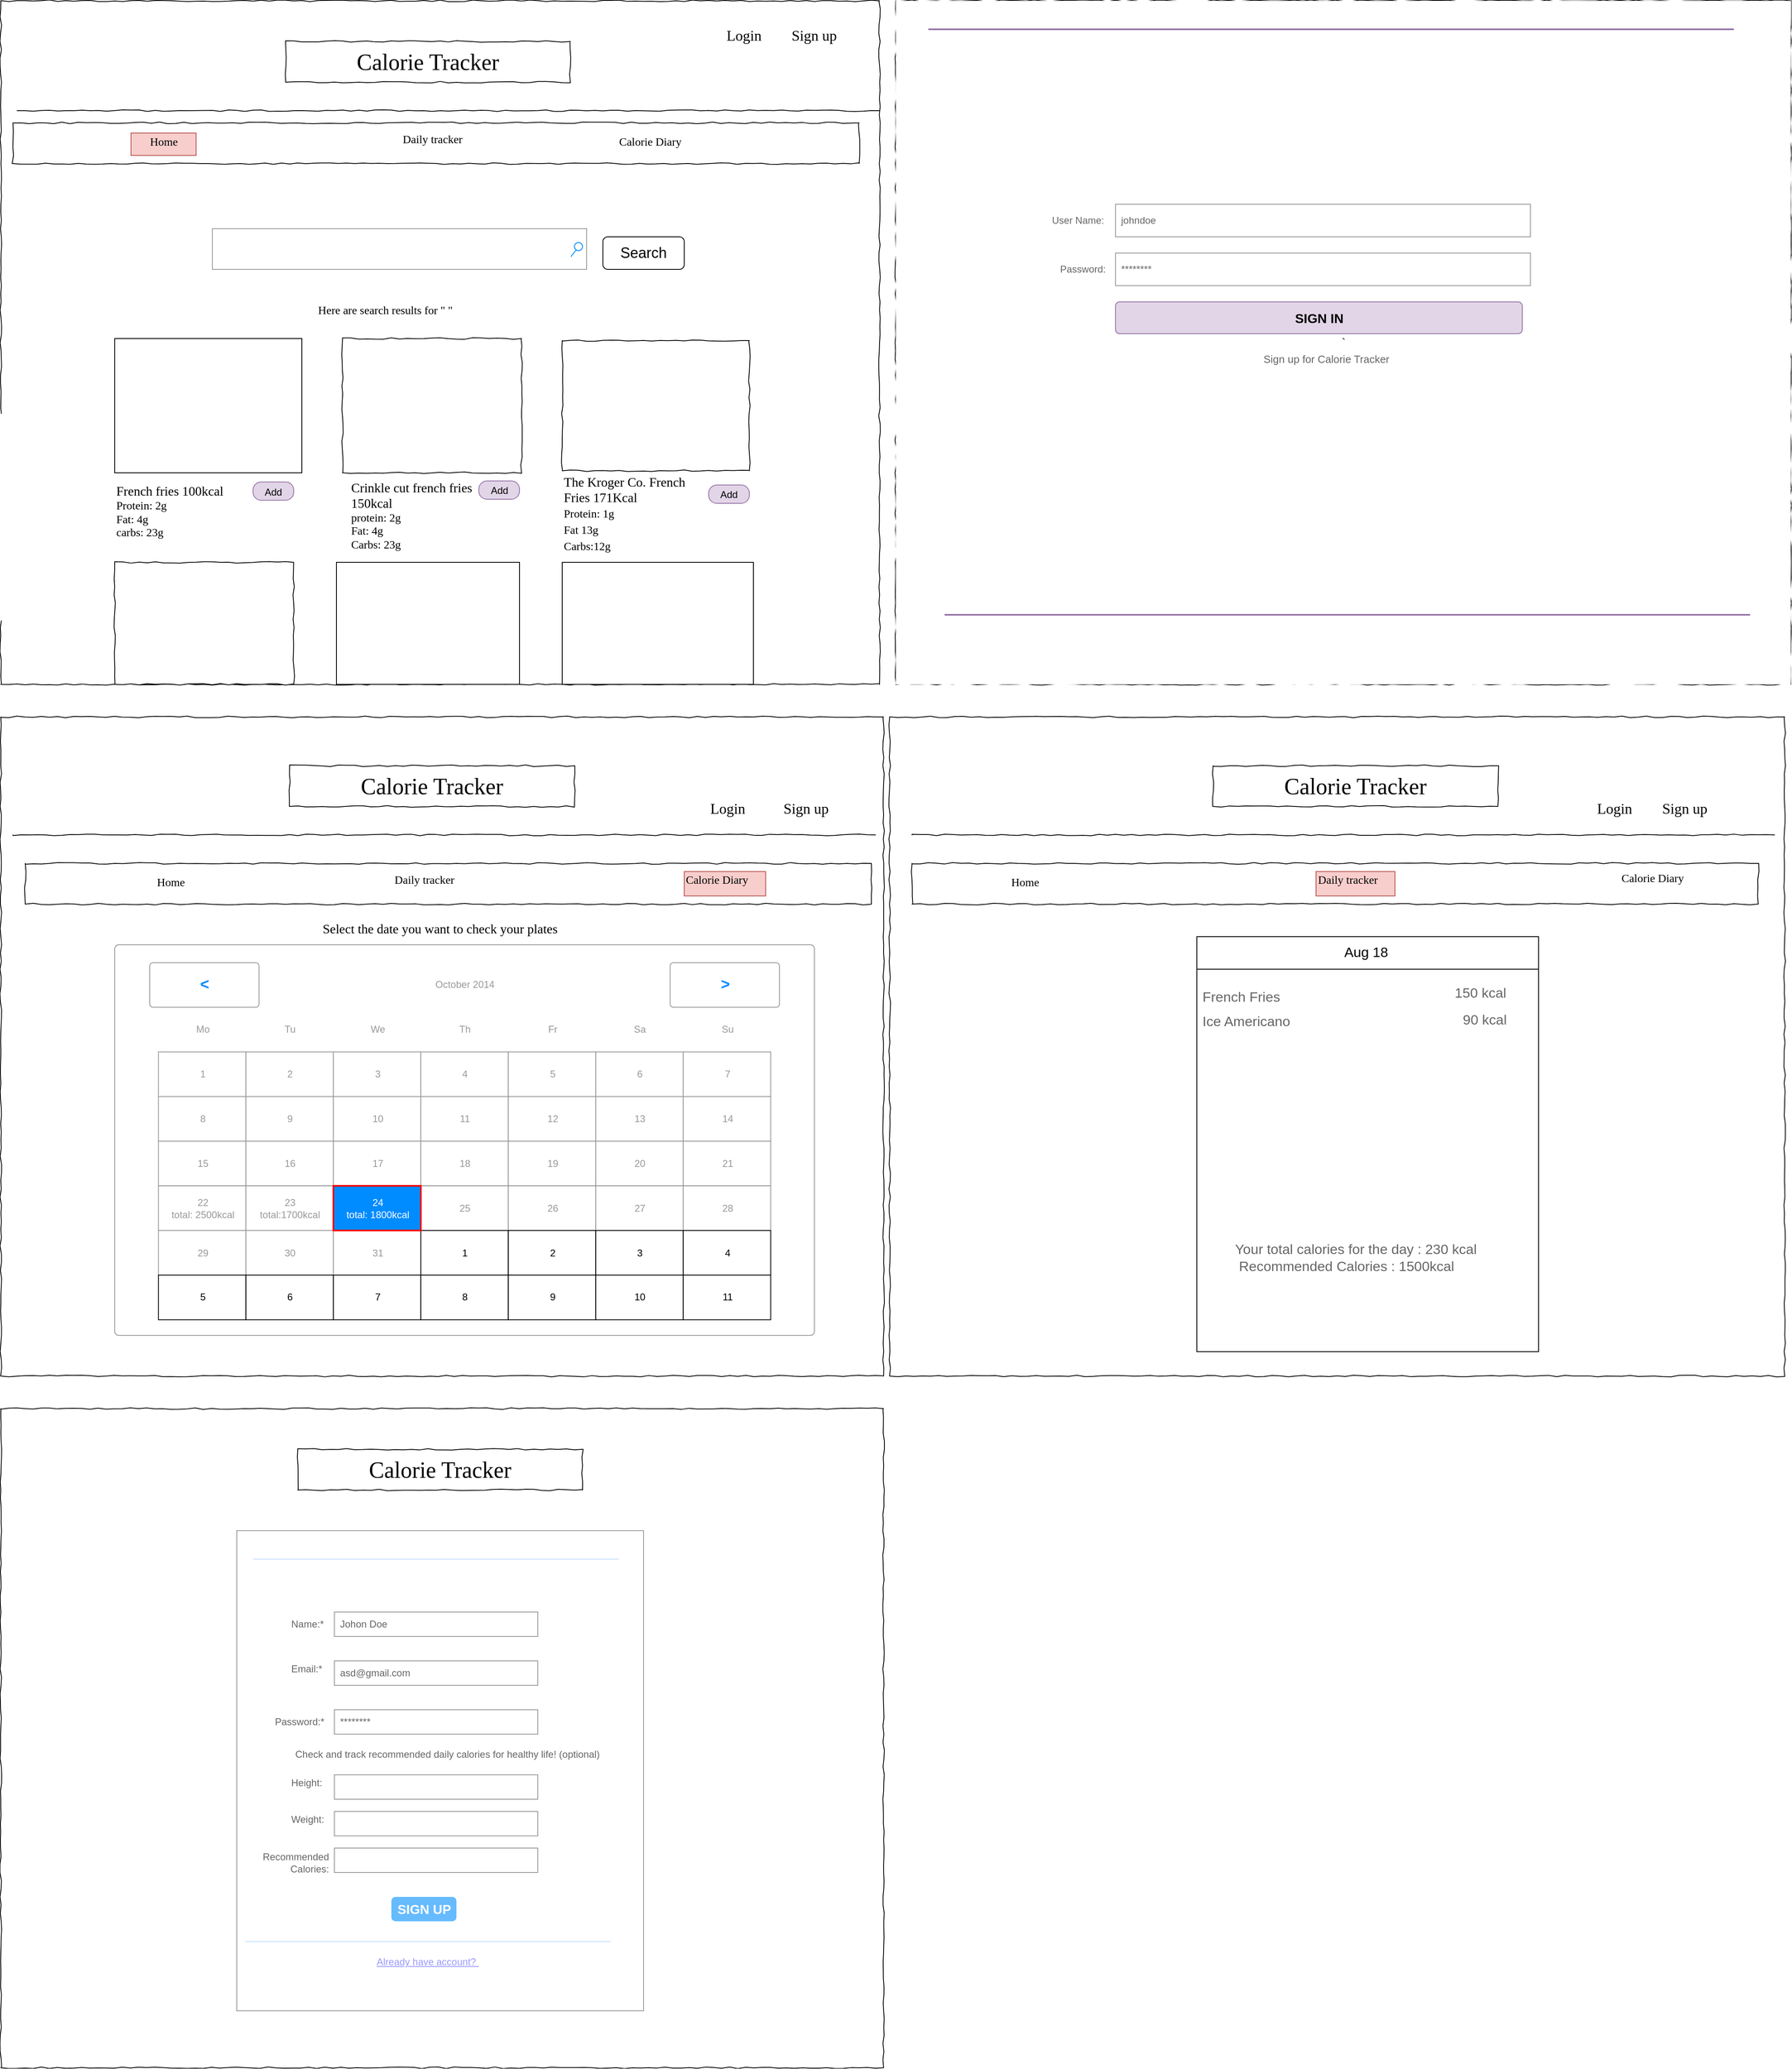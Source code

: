 <mxfile version="13.6.2" type="github">
  <diagram name="Page-1" id="03018318-947c-dd8e-b7a3-06fadd420f32">
    <mxGraphModel dx="1554" dy="849" grid="1" gridSize="10" guides="1" tooltips="1" connect="1" arrows="1" fold="1" page="1" pageScale="1" pageWidth="1100" pageHeight="850" background="#ffffff" math="0" shadow="0">
      <root>
        <mxCell id="0" />
        <mxCell id="1" parent="0" />
        <mxCell id="677b7b8949515195-1" value="" style="whiteSpace=wrap;html=1;rounded=0;shadow=0;labelBackgroundColor=none;strokeWidth=1;fontFamily=Verdana;fontSize=12;align=center;comic=1;" parent="1" vertex="1">
          <mxGeometry y="10" width="1080" height="840" as="geometry" />
        </mxCell>
        <mxCell id="677b7b8949515195-2" value="Calorie Tracker" style="whiteSpace=wrap;html=1;rounded=0;shadow=0;labelBackgroundColor=none;strokeWidth=1;fontFamily=Verdana;fontSize=28;align=center;comic=1;" parent="1" vertex="1">
          <mxGeometry x="350" y="60" width="350" height="50" as="geometry" />
        </mxCell>
        <mxCell id="677b7b8949515195-3" value="" style="strokeWidth=1;shadow=0;dashed=0;align=center;html=1;shape=mxgraph.mockup.forms.searchBox;strokeColor=#999999;mainText=;strokeColor2=#008cff;fontColor=#666666;fontSize=17;align=left;spacingLeft=3;rounded=0;labelBackgroundColor=none;comic=1;" parent="1" vertex="1">
          <mxGeometry x="260" y="290" width="460" height="50" as="geometry" />
        </mxCell>
        <mxCell id="677b7b8949515195-5" value="&lt;span style=&quot;font-size: 18px&quot;&gt;Login&lt;/span&gt;" style="text;html=1;points=[];align=left;verticalAlign=top;spacingTop=-4;fontSize=14;fontFamily=Verdana" parent="1" vertex="1">
          <mxGeometry x="890" y="40" width="90" height="30" as="geometry" />
        </mxCell>
        <mxCell id="677b7b8949515195-6" value="&lt;font style=&quot;font-size: 18px&quot;&gt;Sign up&lt;/font&gt;" style="text;html=1;points=[];align=left;verticalAlign=top;spacingTop=-4;fontSize=14;fontFamily=Verdana" parent="1" vertex="1">
          <mxGeometry x="970" y="40" width="70" height="40" as="geometry" />
        </mxCell>
        <mxCell id="677b7b8949515195-9" value="" style="line;strokeWidth=1;html=1;rounded=0;shadow=0;labelBackgroundColor=none;fillColor=none;fontFamily=Verdana;fontSize=14;fontColor=#000000;align=center;comic=1;" parent="1" vertex="1">
          <mxGeometry x="20" y="140" width="1060" height="10" as="geometry" />
        </mxCell>
        <mxCell id="677b7b8949515195-10" value="" style="whiteSpace=wrap;html=1;rounded=0;shadow=0;labelBackgroundColor=none;strokeWidth=1;fillColor=none;fontFamily=Verdana;fontSize=12;align=center;comic=1;" parent="1" vertex="1">
          <mxGeometry x="15" y="160" width="1040" height="50" as="geometry" />
        </mxCell>
        <mxCell id="677b7b8949515195-11" value="Calorie Diary" style="text;html=1;points=[];align=left;verticalAlign=top;spacingTop=-4;fontSize=14;fontFamily=Verdana" parent="1" vertex="1">
          <mxGeometry x="757.5" y="172.5" width="100" height="30" as="geometry" />
        </mxCell>
        <mxCell id="677b7b8949515195-13" value="Daily tracker&lt;br&gt;" style="text;html=1;points=[];align=left;verticalAlign=top;spacingTop=-4;fontSize=14;fontFamily=Verdana" parent="1" vertex="1">
          <mxGeometry x="491.5" y="170" width="97" height="25" as="geometry" />
        </mxCell>
        <mxCell id="677b7b8949515195-14" value="Home" style="text;html=1;points=[];align=center;verticalAlign=top;spacingTop=-4;fontSize=14;fontFamily=Verdana;fillColor=#f8cecc;strokeColor=#b85450;" parent="1" vertex="1">
          <mxGeometry x="160" y="172.5" width="80" height="27.5" as="geometry" />
        </mxCell>
        <mxCell id="677b7b8949515195-25" value="" style="whiteSpace=wrap;html=1;rounded=0;shadow=0;labelBackgroundColor=none;strokeWidth=1;fontFamily=Verdana;fontSize=12;align=center;comic=1;" parent="1" vertex="1">
          <mxGeometry x="140" y="700" width="220" height="150" as="geometry" />
        </mxCell>
        <mxCell id="677b7b8949515195-26" value="" style="whiteSpace=wrap;html=1;rounded=0;shadow=0;labelBackgroundColor=none;strokeWidth=1;fontFamily=Verdana;fontSize=12;align=center;comic=1;" parent="1" vertex="1">
          <mxGeometry x="690" y="427.5" width="230" height="160" as="geometry" />
        </mxCell>
        <mxCell id="677b7b8949515195-42" value="&lt;font style=&quot;font-size: 16px&quot;&gt;French fries 100kcal&lt;/font&gt;&lt;br&gt;Protein: 2g &lt;br&gt;Fat: 4g&lt;br&gt;carbs: 23g" style="text;html=1;points=[];align=left;verticalAlign=top;spacingTop=-4;fontSize=14;fontFamily=Verdana" parent="1" vertex="1">
          <mxGeometry x="140" y="600" width="160" height="70" as="geometry" />
        </mxCell>
        <mxCell id="677b7b8949515195-48" value="Here are search results for &quot; &quot;" style="text;html=1;points=[];align=left;verticalAlign=top;spacingTop=-4;fontSize=14;fontFamily=Verdana" parent="1" vertex="1">
          <mxGeometry x="387.5" y="380" width="250" height="30" as="geometry" />
        </mxCell>
        <mxCell id="iOdEwq1WsNc-iahHYhRR-1" value="&lt;font style=&quot;font-size: 18px&quot;&gt;Search&lt;/font&gt;" style="rounded=1;whiteSpace=wrap;html=1;" parent="1" vertex="1">
          <mxGeometry x="740" y="300" width="100" height="40" as="geometry" />
        </mxCell>
        <mxCell id="iOdEwq1WsNc-iahHYhRR-2" value="" style="whiteSpace=wrap;html=1;rounded=0;shadow=0;labelBackgroundColor=none;strokeWidth=1;fontFamily=Verdana;fontSize=12;align=center;comic=1;" parent="1" vertex="1">
          <mxGeometry x="420" y="425" width="220" height="165" as="geometry" />
        </mxCell>
        <mxCell id="iOdEwq1WsNc-iahHYhRR-3" value="" style="rounded=0;whiteSpace=wrap;html=1;" parent="1" vertex="1">
          <mxGeometry x="412.5" y="700" width="225" height="150" as="geometry" />
        </mxCell>
        <mxCell id="iOdEwq1WsNc-iahHYhRR-4" value="" style="rounded=0;whiteSpace=wrap;html=1;" parent="1" vertex="1">
          <mxGeometry x="690" y="700" width="235" height="150" as="geometry" />
        </mxCell>
        <mxCell id="iOdEwq1WsNc-iahHYhRR-6" value="&lt;div style=&quot;text-align: left ; font-size: 16px&quot;&gt;&lt;font style=&quot;font-size: 16px&quot;&gt;Crinkle cut french fries&lt;/font&gt;&lt;/div&gt;&lt;div style=&quot;text-align: left ; font-size: 16px&quot;&gt;&lt;font style=&quot;font-size: 16px&quot;&gt;150kcal&lt;/font&gt;&lt;/div&gt;&lt;font style=&quot;font-size: 14px&quot;&gt;&lt;div style=&quot;text-align: left&quot;&gt;&lt;span&gt;protein: 2g&lt;/span&gt;&lt;/div&gt;&lt;div style=&quot;text-align: left&quot;&gt;&lt;span&gt;Fat: 4g&lt;/span&gt;&lt;/div&gt;&lt;div style=&quot;text-align: left&quot;&gt;&lt;span&gt;Carbs: 23g&lt;/span&gt;&lt;/div&gt;&lt;/font&gt;" style="text;html=1;strokeColor=none;fillColor=none;align=center;verticalAlign=middle;whiteSpace=wrap;rounded=0;fontFamily=Verdana;" parent="1" vertex="1">
          <mxGeometry x="421" y="601.25" width="167.5" height="83.75" as="geometry" />
        </mxCell>
        <mxCell id="iOdEwq1WsNc-iahHYhRR-7" value="The Kroger Co. French Fries 171Kcal&lt;br style=&quot;font-size: 14px&quot;&gt;&lt;font style=&quot;font-size: 14px&quot;&gt;&lt;font style=&quot;font-size: 14px&quot;&gt;Protein&lt;/font&gt;: 1g&lt;br&gt;Fat 13g&lt;br&gt;Carbs:12g&lt;/font&gt;" style="text;html=1;strokeColor=none;fillColor=none;align=left;verticalAlign=middle;whiteSpace=wrap;rounded=0;fontFamily=Verdana;fontSize=16;" parent="1" vertex="1">
          <mxGeometry x="690" y="590" width="180" height="100" as="geometry" />
        </mxCell>
        <mxCell id="iOdEwq1WsNc-iahHYhRR-9" value="" style="rounded=0;whiteSpace=wrap;html=1;fontFamily=Verdana;fontSize=14;align=center;" parent="1" vertex="1">
          <mxGeometry x="140" y="425" width="230" height="165" as="geometry" />
        </mxCell>
        <mxCell id="iOdEwq1WsNc-iahHYhRR-10" value="&lt;font style=&quot;font-size: 12px ; font-weight: normal&quot;&gt;Add&lt;/font&gt;" style="strokeWidth=1;shadow=0;dashed=0;align=center;html=1;shape=mxgraph.mockup.buttons.button;strokeColor=#9673a6;mainText=;buttonStyle=round;fontSize=17;fontStyle=1;fillColor=#e1d5e7;whiteSpace=wrap;" parent="1" vertex="1">
          <mxGeometry x="310" y="601.25" width="50" height="22.5" as="geometry" />
        </mxCell>
        <mxCell id="iOdEwq1WsNc-iahHYhRR-11" value="&lt;font style=&quot;font-size: 12px ; font-weight: normal&quot;&gt;Add&lt;/font&gt;" style="strokeWidth=1;shadow=0;dashed=0;align=center;html=1;shape=mxgraph.mockup.buttons.button;strokeColor=#9673a6;mainText=;buttonStyle=round;fontSize=17;fontStyle=1;fillColor=#e1d5e7;whiteSpace=wrap;" parent="1" vertex="1">
          <mxGeometry x="587.5" y="600" width="50" height="22.5" as="geometry" />
        </mxCell>
        <mxCell id="iOdEwq1WsNc-iahHYhRR-13" value="&lt;font style=&quot;font-size: 12px ; font-weight: normal&quot;&gt;Add&lt;/font&gt;" style="strokeWidth=1;shadow=0;dashed=0;align=center;html=1;shape=mxgraph.mockup.buttons.button;strokeColor=#9673a6;mainText=;buttonStyle=round;fontSize=17;fontStyle=1;fillColor=#e1d5e7;whiteSpace=wrap;" parent="1" vertex="1">
          <mxGeometry x="870" y="605" width="50" height="22.5" as="geometry" />
        </mxCell>
        <mxCell id="iOdEwq1WsNc-iahHYhRR-16" value="" style="whiteSpace=wrap;html=1;rounded=0;shadow=0;labelBackgroundColor=none;strokeWidth=1;fontFamily=Verdana;fontSize=12;align=center;comic=1;" parent="1" vertex="1">
          <mxGeometry x="1092.5" y="890" width="1100" height="810" as="geometry" />
        </mxCell>
        <mxCell id="iOdEwq1WsNc-iahHYhRR-17" value="" style="whiteSpace=wrap;html=1;rounded=0;shadow=0;labelBackgroundColor=none;strokeWidth=1;fontFamily=Verdana;fontSize=12;align=center;comic=1;" parent="1" vertex="1">
          <mxGeometry y="1740" width="1085" height="810" as="geometry" />
        </mxCell>
        <mxCell id="iOdEwq1WsNc-iahHYhRR-18" value="&lt;span style=&quot;color: rgba(0 , 0 , 0 , 0) ; font-family: monospace ; font-size: 0px&quot;&gt;%3CmxGraphModel%3E%3Croot%3E%3CmxCell%20id%3D%220%22%2F%3E%3CmxCell%20id%3D%221%22%20parent%3D%220%22%2F%3E%3CmxCell%20id%3D%222%22%20value%3D%22Calorie%20Tracker%22%20style%3D%22whiteSpace%3Dwrap%3Bhtml%3D1%3Brounded%3D0%3Bshadow%3D0%3BlabelBackgroundColor%3Dnone%3BstrokeWidth%3D1%3BfontFamily%3DVerdana%3BfontSize%3D28%3Balign%3Dcenter%3Bcomic%3D1%3B%22%20vertex%3D%221%22%20parent%3D%221%22%3E%3CmxGeometry%20x%3D%22350%22%20y%3D%2250%22%20width%3D%22350%22%20height%3D%2250%22%20as%3D%22geometry%22%2F%3E%3C%2FmxCell%3E%3C%2Froot%3E%3C%2FmxGraphModel%3E&lt;/span&gt;" style="whiteSpace=wrap;html=1;rounded=0;shadow=0;labelBackgroundColor=none;strokeWidth=1;fontFamily=Verdana;fontSize=12;align=center;comic=1;" parent="1" vertex="1">
          <mxGeometry y="890" width="1085" height="810" as="geometry" />
        </mxCell>
        <mxCell id="iOdEwq1WsNc-iahHYhRR-20" value="" style="whiteSpace=wrap;html=1;rounded=0;shadow=0;labelBackgroundColor=none;strokeColor=#000000;strokeWidth=1;fillColor=none;fontFamily=Verdana;fontSize=12;fontColor=#000000;align=center;comic=1;" parent="1" vertex="1">
          <mxGeometry x="1100" y="10" width="1100" height="840" as="geometry" />
        </mxCell>
        <mxCell id="iOdEwq1WsNc-iahHYhRR-21" value="`" style="strokeWidth=1;shadow=0;dashed=0;align=center;html=1;shape=mxgraph.mockup.forms.rrect;rSize=0;fillColor=#ffffff;fontFamily=Verdana;fontSize=14;strokeColor=none;" parent="1" vertex="1">
          <mxGeometry x="1100" y="10" width="1100" height="840" as="geometry" />
        </mxCell>
        <mxCell id="iOdEwq1WsNc-iahHYhRR-23" value="" style="shape=line;strokeColor=#9673a6;strokeWidth=2;html=1;resizeWidth=1;fillColor=#e1d5e7;" parent="iOdEwq1WsNc-iahHYhRR-21" vertex="1">
          <mxGeometry width="990" height="10" relative="1" as="geometry">
            <mxPoint x="40" y="30" as="offset" />
          </mxGeometry>
        </mxCell>
        <mxCell id="iOdEwq1WsNc-iahHYhRR-24" value="User Name:" style="strokeWidth=1;shadow=0;dashed=0;align=center;html=1;shape=mxgraph.mockup.forms.anchor;fontSize=12;fontColor=#666666;align=left;resizeWidth=1;spacingLeft=0;strokeColor=none;" parent="iOdEwq1WsNc-iahHYhRR-21" vertex="1">
          <mxGeometry width="70" height="20" relative="1" as="geometry">
            <mxPoint x="190" y="260" as="offset" />
          </mxGeometry>
        </mxCell>
        <mxCell id="iOdEwq1WsNc-iahHYhRR-25" value="johndoe" style="strokeWidth=1;shadow=0;dashed=0;align=center;html=1;shape=mxgraph.mockup.forms.rrect;rSize=0;strokeColor=#999999;fontColor=#666666;align=left;spacingLeft=5;resizeWidth=1;" parent="iOdEwq1WsNc-iahHYhRR-21" vertex="1">
          <mxGeometry width="510" height="40" relative="1" as="geometry">
            <mxPoint x="270" y="250" as="offset" />
          </mxGeometry>
        </mxCell>
        <mxCell id="iOdEwq1WsNc-iahHYhRR-26" value="Password:" style="strokeWidth=1;shadow=0;dashed=0;align=center;html=1;shape=mxgraph.mockup.forms.anchor;fontSize=12;fontColor=#666666;align=left;resizeWidth=1;spacingLeft=0;strokeColor=none;" parent="iOdEwq1WsNc-iahHYhRR-21" vertex="1">
          <mxGeometry width="70" height="20" relative="1" as="geometry">
            <mxPoint x="200" y="320" as="offset" />
          </mxGeometry>
        </mxCell>
        <mxCell id="iOdEwq1WsNc-iahHYhRR-27" value="********" style="strokeWidth=1;shadow=0;dashed=0;align=center;html=1;shape=mxgraph.mockup.forms.rrect;rSize=0;strokeColor=#999999;fontColor=#666666;align=left;spacingLeft=5;resizeWidth=1;" parent="iOdEwq1WsNc-iahHYhRR-21" vertex="1">
          <mxGeometry width="510" height="40" relative="1" as="geometry">
            <mxPoint x="270" y="310" as="offset" />
          </mxGeometry>
        </mxCell>
        <mxCell id="iOdEwq1WsNc-iahHYhRR-28" value="SIGN IN" style="strokeWidth=1;shadow=0;dashed=0;align=center;html=1;shape=mxgraph.mockup.forms.rrect;rSize=5;strokeColor=#9673a6;fillColor=#e1d5e7;fontSize=16;fontStyle=1;" parent="iOdEwq1WsNc-iahHYhRR-21" vertex="1">
          <mxGeometry y="1" width="500" height="39" relative="1" as="geometry">
            <mxPoint x="270" y="-470" as="offset" />
          </mxGeometry>
        </mxCell>
        <mxCell id="iOdEwq1WsNc-iahHYhRR-30" value="" style="shape=line;strokeColor=#9673a6;strokeWidth=2;html=1;resizeWidth=1;fillColor=#e1d5e7;" parent="iOdEwq1WsNc-iahHYhRR-21" vertex="1">
          <mxGeometry y="1" width="990" height="11" relative="1" as="geometry">
            <mxPoint x="60" y="-91" as="offset" />
          </mxGeometry>
        </mxCell>
        <mxCell id="iOdEwq1WsNc-iahHYhRR-31" value="&lt;font style=&quot;font-size: 13px&quot;&gt;Sign up for Calorie Tracker&lt;/font&gt;" style="strokeWidth=1;shadow=0;dashed=0;align=center;html=1;shape=mxgraph.mockup.forms.anchor;fontSize=12;fontColor=#666666;align=left;spacingLeft=0;resizeWidth=1;strokeColor=none;" parent="iOdEwq1WsNc-iahHYhRR-21" vertex="1">
          <mxGeometry y="1" width="200" height="49" relative="1" as="geometry">
            <mxPoint x="450" y="-425" as="offset" />
          </mxGeometry>
        </mxCell>
        <mxCell id="iOdEwq1WsNc-iahHYhRR-33" value="" style="whiteSpace=wrap;html=1;rounded=0;shadow=0;labelBackgroundColor=none;strokeWidth=1;fillColor=none;fontFamily=Verdana;fontSize=12;align=center;comic=1;" parent="1" vertex="1">
          <mxGeometry x="30" y="1070" width="1040" height="50" as="geometry" />
        </mxCell>
        <mxCell id="iOdEwq1WsNc-iahHYhRR-34" value="" style="whiteSpace=wrap;html=1;rounded=0;shadow=0;labelBackgroundColor=none;strokeWidth=1;fillColor=none;fontFamily=Verdana;fontSize=12;align=center;comic=1;" parent="1" vertex="1">
          <mxGeometry x="1120" y="1070" width="1040" height="50" as="geometry" />
        </mxCell>
        <mxCell id="iOdEwq1WsNc-iahHYhRR-35" value="" style="line;strokeWidth=1;html=1;rounded=0;shadow=0;labelBackgroundColor=none;fillColor=none;fontFamily=Verdana;fontSize=14;fontColor=#000000;align=center;comic=1;" parent="1" vertex="1">
          <mxGeometry x="15" y="1030" width="1060" height="10" as="geometry" />
        </mxCell>
        <mxCell id="iOdEwq1WsNc-iahHYhRR-36" value="" style="line;strokeWidth=1;html=1;rounded=0;shadow=0;labelBackgroundColor=none;fillColor=none;fontFamily=Verdana;fontSize=14;fontColor=#000000;align=center;comic=1;" parent="1" vertex="1">
          <mxGeometry x="1120" y="1030" width="1060" height="10" as="geometry" />
        </mxCell>
        <mxCell id="iOdEwq1WsNc-iahHYhRR-37" value="Calorie Tracker" style="whiteSpace=wrap;html=1;rounded=0;shadow=0;labelBackgroundColor=none;strokeWidth=1;fontFamily=Verdana;fontSize=28;align=center;comic=1;" parent="1" vertex="1">
          <mxGeometry x="355" y="950" width="350" height="50" as="geometry" />
        </mxCell>
        <mxCell id="iOdEwq1WsNc-iahHYhRR-38" value="Calorie Tracker" style="whiteSpace=wrap;html=1;rounded=0;shadow=0;labelBackgroundColor=none;strokeWidth=1;fontFamily=Verdana;fontSize=28;align=center;comic=1;" parent="1" vertex="1">
          <mxGeometry x="1490" y="950" width="350" height="50" as="geometry" />
        </mxCell>
        <mxCell id="iOdEwq1WsNc-iahHYhRR-42" value="Calorie Diary" style="text;html=1;points=[];align=left;verticalAlign=top;spacingTop=-4;fontSize=14;fontFamily=Verdana" parent="1" vertex="1">
          <mxGeometry x="1990" y="1077.5" width="100" height="30" as="geometry" />
        </mxCell>
        <mxCell id="iOdEwq1WsNc-iahHYhRR-43" value="Calorie Diary" style="text;html=1;points=[];align=left;verticalAlign=top;spacingTop=-4;fontSize=14;fontFamily=Verdana;fillColor=#f8cecc;strokeColor=#b85450;" parent="1" vertex="1">
          <mxGeometry x="840" y="1080" width="100" height="30" as="geometry" />
        </mxCell>
        <mxCell id="iOdEwq1WsNc-iahHYhRR-44" value="&lt;div style=&quot;text-align: center&quot;&gt;&lt;span&gt;Daily tracker&lt;/span&gt;&lt;/div&gt;" style="text;html=1;points=[];align=left;verticalAlign=top;spacingTop=-4;fontSize=14;fontFamily=Verdana;fillColor=#f8cecc;strokeColor=#b85450;" parent="1" vertex="1">
          <mxGeometry x="1616.5" y="1080" width="97" height="30" as="geometry" />
        </mxCell>
        <mxCell id="iOdEwq1WsNc-iahHYhRR-45" value="Daily tracker&lt;br&gt;" style="text;html=1;points=[];align=left;verticalAlign=top;spacingTop=-4;fontSize=14;fontFamily=Verdana" parent="1" vertex="1">
          <mxGeometry x="481.5" y="1080" width="97" height="25" as="geometry" />
        </mxCell>
        <mxCell id="iOdEwq1WsNc-iahHYhRR-46" value="Home" style="text;html=1;points=[];align=left;verticalAlign=top;spacingTop=-4;fontSize=14;fontFamily=Verdana" parent="1" vertex="1">
          <mxGeometry x="1240" y="1082.5" width="90" height="25" as="geometry" />
        </mxCell>
        <mxCell id="iOdEwq1WsNc-iahHYhRR-47" value="Home" style="text;html=1;points=[];align=left;verticalAlign=top;spacingTop=-4;fontSize=14;fontFamily=Verdana" parent="1" vertex="1">
          <mxGeometry x="190" y="1082.5" width="90" height="25" as="geometry" />
        </mxCell>
        <mxCell id="iOdEwq1WsNc-iahHYhRR-50" value="&lt;span style=&quot;color: rgba(0 , 0 , 0 , 0) ; font-family: monospace ; font-size: 0px&quot;&gt;%3CmxGraphModel%3E%3Croot%3E%3CmxCell%20id%3D%220%22%2F%3E%3CmxCell%20id%3D%221%22%20parent%3D%220%22%2F%3E%3CmxCell%20id%3D%222%22%20value%3D%22Ice%20Americano%22%20style%3D%22strokeWidth%3D1%3Bshadow%3D0%3Bdashed%3D0%3Balign%3Dcenter%3Bhtml%3D1%3Bshape%3Dmxgraph.mockup.forms.anchor%3BfontSize%3D17%3BfontColor%3D%23666666%3Balign%3Dleft%3BspacingLeft%3D5%3BresizeWidth%3D1%3B%22%20vertex%3D%221%22%20parent%3D%221%22%3E%3CmxGeometry%20x%3D%221480%22%20y%3D%221265%22%20width%3D%22380%22%20height%3D%2220%22%20as%3D%22geometry%22%2F%3E%3C%2FmxCell%3E%3C%2Froot%3E%3C%2FmxGraphModel%3E&lt;/span&gt;" style="strokeWidth=1;shadow=0;dashed=0;align=center;html=1;shape=mxgraph.mockup.forms.rrect;rSize=0;fontFamily=Verdana;fontSize=16;" parent="1" vertex="1">
          <mxGeometry x="1470" y="1160" width="420" height="510" as="geometry" />
        </mxCell>
        <mxCell id="iOdEwq1WsNc-iahHYhRR-51" value="Aug 18&amp;nbsp;" style="strokeWidth=1;shadow=0;dashed=0;align=center;html=1;shape=mxgraph.mockup.forms.rrect;rSize=0;fontSize=17;resizeWidth=1;" parent="iOdEwq1WsNc-iahHYhRR-50" vertex="1">
          <mxGeometry width="420" height="40" relative="1" as="geometry" />
        </mxCell>
        <mxCell id="iOdEwq1WsNc-iahHYhRR-52" value="French Fries" style="strokeWidth=1;shadow=0;dashed=0;align=center;html=1;shape=mxgraph.mockup.forms.anchor;fontSize=17;fontColor=#666666;align=left;spacingLeft=5;resizeWidth=1;strokeColor=none;" parent="iOdEwq1WsNc-iahHYhRR-50" vertex="1">
          <mxGeometry width="110" height="30" relative="1" as="geometry">
            <mxPoint y="60" as="offset" />
          </mxGeometry>
        </mxCell>
        <mxCell id="iOdEwq1WsNc-iahHYhRR-53" value="150 kcal" style="strokeWidth=1;shadow=0;dashed=0;align=center;html=1;shape=mxgraph.mockup.forms.anchor;fontSize=17;fontColor=#666666;align=left;spacingLeft=5;resizeWidth=1;strokeColor=none;" parent="iOdEwq1WsNc-iahHYhRR-50" vertex="1">
          <mxGeometry width="90" height="20" relative="1" as="geometry">
            <mxPoint x="310" y="60" as="offset" />
          </mxGeometry>
        </mxCell>
        <mxCell id="iOdEwq1WsNc-iahHYhRR-55" value="Ice Americano" style="strokeWidth=1;shadow=0;dashed=0;align=center;html=1;shape=mxgraph.mockup.forms.anchor;fontSize=17;fontColor=#666666;align=left;spacingLeft=5;resizeWidth=1;strokeColor=none;" parent="iOdEwq1WsNc-iahHYhRR-50" vertex="1">
          <mxGeometry width="380" height="20" relative="1" as="geometry">
            <mxPoint y="95" as="offset" />
          </mxGeometry>
        </mxCell>
        <mxCell id="iOdEwq1WsNc-iahHYhRR-116" value="90 kcal" style="strokeWidth=1;shadow=0;dashed=0;align=center;html=1;shape=mxgraph.mockup.forms.anchor;fontSize=17;fontColor=#666666;align=left;spacingLeft=5;resizeWidth=1;strokeColor=none;" parent="iOdEwq1WsNc-iahHYhRR-50" vertex="1">
          <mxGeometry x="320" y="90" width="80" height="25" as="geometry" />
        </mxCell>
        <mxCell id="iOdEwq1WsNc-iahHYhRR-117" value="Your total calories for the day : 230 kcal&lt;br&gt;&amp;nbsp;Recommended Calories : 1500kcal" style="strokeWidth=1;shadow=0;dashed=0;align=left;html=1;shape=mxgraph.mockup.forms.anchor;fontSize=17;fontColor=#666666;align=left;spacingLeft=5;resizeWidth=1;strokeColor=none;" parent="iOdEwq1WsNc-iahHYhRR-50" vertex="1">
          <mxGeometry x="40" y="360" width="330" height="70" as="geometry" />
        </mxCell>
        <mxCell id="iOdEwq1WsNc-iahHYhRR-56" style="edgeStyle=orthogonalEdgeStyle;rounded=0;orthogonalLoop=1;jettySize=auto;html=1;exitX=0;exitY=1;exitDx=0;exitDy=0;fontFamily=Verdana;fontSize=16;" parent="1" source="iOdEwq1WsNc-iahHYhRR-16" target="iOdEwq1WsNc-iahHYhRR-16" edge="1">
          <mxGeometry relative="1" as="geometry">
            <Array as="points">
              <mxPoint x="1140" y="1700" />
              <mxPoint x="1140" y="1700" />
            </Array>
          </mxGeometry>
        </mxCell>
        <mxCell id="iOdEwq1WsNc-iahHYhRR-58" value="t" style="strokeWidth=1;shadow=0;dashed=0;align=center;html=1;shape=mxgraph.mockup.forms.rrect;rSize=5;strokeColor=#999999;fillColor=#ffffff;fontFamily=Verdana;fontSize=16;" parent="1" vertex="1">
          <mxGeometry x="140" y="1170" width="860" height="480" as="geometry" />
        </mxCell>
        <mxCell id="iOdEwq1WsNc-iahHYhRR-59" value="October 2014" style="strokeWidth=1;shadow=0;dashed=0;align=center;html=1;shape=mxgraph.mockup.forms.anchor;fontColor=#999999;strokeColor=none;" parent="iOdEwq1WsNc-iahHYhRR-58" vertex="1">
          <mxGeometry x="161.25" y="21.943" width="537.5" height="54.857" as="geometry" />
        </mxCell>
        <mxCell id="iOdEwq1WsNc-iahHYhRR-60" value="&lt;" style="strokeWidth=1;shadow=0;dashed=0;align=center;html=1;shape=mxgraph.mockup.forms.rrect;rSize=4;strokeColor=#999999;fontColor=#008cff;fontSize=19;fontStyle=1;" parent="iOdEwq1WsNc-iahHYhRR-58" vertex="1">
          <mxGeometry x="43" y="21.943" width="134.375" height="54.857" as="geometry" />
        </mxCell>
        <mxCell id="iOdEwq1WsNc-iahHYhRR-61" value="&gt;" style="strokeWidth=1;shadow=0;dashed=0;align=center;html=1;shape=mxgraph.mockup.forms.rrect;rSize=4;strokeColor=#999999;fontColor=#008cff;fontSize=19;fontStyle=1;" parent="iOdEwq1WsNc-iahHYhRR-58" vertex="1">
          <mxGeometry x="682.625" y="21.943" width="134.375" height="54.857" as="geometry" />
        </mxCell>
        <mxCell id="iOdEwq1WsNc-iahHYhRR-62" value="Mo" style="strokeWidth=1;shadow=0;dashed=0;align=center;html=1;shape=mxgraph.mockup.forms.anchor;fontColor=#999999;" parent="iOdEwq1WsNc-iahHYhRR-58" vertex="1">
          <mxGeometry x="53.75" y="76.8" width="107.5" height="54.857" as="geometry" />
        </mxCell>
        <mxCell id="iOdEwq1WsNc-iahHYhRR-63" value="Tu" style="strokeWidth=1;shadow=0;dashed=0;align=center;html=1;shape=mxgraph.mockup.forms.anchor;fontColor=#999999;" parent="iOdEwq1WsNc-iahHYhRR-58" vertex="1">
          <mxGeometry x="161.25" y="76.8" width="107.5" height="54.857" as="geometry" />
        </mxCell>
        <mxCell id="iOdEwq1WsNc-iahHYhRR-64" value="We" style="strokeWidth=1;shadow=0;dashed=0;align=center;html=1;shape=mxgraph.mockup.forms.anchor;fontColor=#999999;" parent="iOdEwq1WsNc-iahHYhRR-58" vertex="1">
          <mxGeometry x="268.75" y="76.8" width="107.5" height="54.857" as="geometry" />
        </mxCell>
        <mxCell id="iOdEwq1WsNc-iahHYhRR-65" value="Th" style="strokeWidth=1;shadow=0;dashed=0;align=center;html=1;shape=mxgraph.mockup.forms.anchor;fontColor=#999999;" parent="iOdEwq1WsNc-iahHYhRR-58" vertex="1">
          <mxGeometry x="376.25" y="76.8" width="107.5" height="54.857" as="geometry" />
        </mxCell>
        <mxCell id="iOdEwq1WsNc-iahHYhRR-66" value="Fr" style="strokeWidth=1;shadow=0;dashed=0;align=center;html=1;shape=mxgraph.mockup.forms.anchor;fontColor=#999999;" parent="iOdEwq1WsNc-iahHYhRR-58" vertex="1">
          <mxGeometry x="483.75" y="76.8" width="107.5" height="54.857" as="geometry" />
        </mxCell>
        <mxCell id="iOdEwq1WsNc-iahHYhRR-67" value="Sa" style="strokeWidth=1;shadow=0;dashed=0;align=center;html=1;shape=mxgraph.mockup.forms.anchor;fontColor=#999999;" parent="iOdEwq1WsNc-iahHYhRR-58" vertex="1">
          <mxGeometry x="591.25" y="76.8" width="107.5" height="54.857" as="geometry" />
        </mxCell>
        <mxCell id="iOdEwq1WsNc-iahHYhRR-68" value="Su" style="strokeWidth=1;shadow=0;dashed=0;align=center;html=1;shape=mxgraph.mockup.forms.anchor;fontColor=#999999;" parent="iOdEwq1WsNc-iahHYhRR-58" vertex="1">
          <mxGeometry x="698.75" y="76.8" width="107.5" height="54.857" as="geometry" />
        </mxCell>
        <mxCell id="iOdEwq1WsNc-iahHYhRR-69" value="1" style="strokeWidth=1;shadow=0;dashed=0;align=center;html=1;shape=mxgraph.mockup.forms.rrect;rSize=0;strokeColor=#999999;fontColor=#999999;" parent="iOdEwq1WsNc-iahHYhRR-58" vertex="1">
          <mxGeometry x="53.75" y="131.657" width="107.5" height="54.857" as="geometry" />
        </mxCell>
        <mxCell id="iOdEwq1WsNc-iahHYhRR-70" value="2" style="strokeWidth=1;shadow=0;dashed=0;align=center;html=1;shape=mxgraph.mockup.forms.rrect;rSize=0;strokeColor=#999999;fontColor=#999999;" parent="iOdEwq1WsNc-iahHYhRR-58" vertex="1">
          <mxGeometry x="161.25" y="131.657" width="107.5" height="54.857" as="geometry" />
        </mxCell>
        <mxCell id="iOdEwq1WsNc-iahHYhRR-71" value="3" style="strokeWidth=1;shadow=0;dashed=0;align=center;html=1;shape=mxgraph.mockup.forms.rrect;rSize=0;strokeColor=#999999;fontColor=#999999;" parent="iOdEwq1WsNc-iahHYhRR-58" vertex="1">
          <mxGeometry x="268.75" y="131.657" width="107.5" height="54.857" as="geometry" />
        </mxCell>
        <mxCell id="iOdEwq1WsNc-iahHYhRR-72" value="4" style="strokeWidth=1;shadow=0;dashed=0;align=center;html=1;shape=mxgraph.mockup.forms.rrect;rSize=0;strokeColor=#999999;fontColor=#999999;" parent="iOdEwq1WsNc-iahHYhRR-58" vertex="1">
          <mxGeometry x="376.25" y="131.657" width="107.5" height="54.857" as="geometry" />
        </mxCell>
        <mxCell id="iOdEwq1WsNc-iahHYhRR-73" value="5" style="strokeWidth=1;shadow=0;dashed=0;align=center;html=1;shape=mxgraph.mockup.forms.rrect;rSize=0;strokeColor=#999999;fontColor=#999999;" parent="iOdEwq1WsNc-iahHYhRR-58" vertex="1">
          <mxGeometry x="483.75" y="131.657" width="107.5" height="54.857" as="geometry" />
        </mxCell>
        <mxCell id="iOdEwq1WsNc-iahHYhRR-74" value="6" style="strokeWidth=1;shadow=0;dashed=0;align=center;html=1;shape=mxgraph.mockup.forms.rrect;rSize=0;strokeColor=#999999;fontColor=#999999;" parent="iOdEwq1WsNc-iahHYhRR-58" vertex="1">
          <mxGeometry x="591.25" y="131.657" width="107.5" height="54.857" as="geometry" />
        </mxCell>
        <mxCell id="iOdEwq1WsNc-iahHYhRR-75" value="7" style="strokeWidth=1;shadow=0;dashed=0;align=center;html=1;shape=mxgraph.mockup.forms.rrect;rSize=0;strokeColor=#999999;fontColor=#999999;" parent="iOdEwq1WsNc-iahHYhRR-58" vertex="1">
          <mxGeometry x="698.75" y="131.657" width="107.5" height="54.857" as="geometry" />
        </mxCell>
        <mxCell id="iOdEwq1WsNc-iahHYhRR-76" value="8" style="strokeWidth=1;shadow=0;dashed=0;align=center;html=1;shape=mxgraph.mockup.forms.rrect;rSize=0;strokeColor=#999999;fontColor=#999999;" parent="iOdEwq1WsNc-iahHYhRR-58" vertex="1">
          <mxGeometry x="53.75" y="186.514" width="107.5" height="54.857" as="geometry" />
        </mxCell>
        <mxCell id="iOdEwq1WsNc-iahHYhRR-77" value="9" style="strokeWidth=1;shadow=0;dashed=0;align=center;html=1;shape=mxgraph.mockup.forms.rrect;rSize=0;strokeColor=#999999;fontColor=#999999;" parent="iOdEwq1WsNc-iahHYhRR-58" vertex="1">
          <mxGeometry x="161.25" y="186.514" width="107.5" height="54.857" as="geometry" />
        </mxCell>
        <mxCell id="iOdEwq1WsNc-iahHYhRR-78" value="10" style="strokeWidth=1;shadow=0;dashed=0;align=center;html=1;shape=mxgraph.mockup.forms.rrect;rSize=0;strokeColor=#999999;fontColor=#999999;" parent="iOdEwq1WsNc-iahHYhRR-58" vertex="1">
          <mxGeometry x="268.75" y="186.514" width="107.5" height="54.857" as="geometry" />
        </mxCell>
        <mxCell id="iOdEwq1WsNc-iahHYhRR-79" value="11" style="strokeWidth=1;shadow=0;dashed=0;align=center;html=1;shape=mxgraph.mockup.forms.rrect;rSize=0;strokeColor=#999999;fontColor=#999999;" parent="iOdEwq1WsNc-iahHYhRR-58" vertex="1">
          <mxGeometry x="376.25" y="186.514" width="107.5" height="54.857" as="geometry" />
        </mxCell>
        <mxCell id="iOdEwq1WsNc-iahHYhRR-80" value="12" style="strokeWidth=1;shadow=0;dashed=0;align=center;html=1;shape=mxgraph.mockup.forms.rrect;rSize=0;strokeColor=#999999;fontColor=#999999;" parent="iOdEwq1WsNc-iahHYhRR-58" vertex="1">
          <mxGeometry x="483.75" y="186.514" width="107.5" height="54.857" as="geometry" />
        </mxCell>
        <mxCell id="iOdEwq1WsNc-iahHYhRR-81" value="13" style="strokeWidth=1;shadow=0;dashed=0;align=center;html=1;shape=mxgraph.mockup.forms.rrect;rSize=0;strokeColor=#999999;fontColor=#999999;" parent="iOdEwq1WsNc-iahHYhRR-58" vertex="1">
          <mxGeometry x="591.25" y="186.514" width="107.5" height="54.857" as="geometry" />
        </mxCell>
        <mxCell id="iOdEwq1WsNc-iahHYhRR-82" value="14" style="strokeWidth=1;shadow=0;dashed=0;align=center;html=1;shape=mxgraph.mockup.forms.rrect;rSize=0;strokeColor=#999999;fontColor=#999999;" parent="iOdEwq1WsNc-iahHYhRR-58" vertex="1">
          <mxGeometry x="698.75" y="186.514" width="107.5" height="54.857" as="geometry" />
        </mxCell>
        <mxCell id="iOdEwq1WsNc-iahHYhRR-83" value="15" style="strokeWidth=1;shadow=0;dashed=0;align=center;html=1;shape=mxgraph.mockup.forms.rrect;rSize=0;strokeColor=#999999;fontColor=#999999;" parent="iOdEwq1WsNc-iahHYhRR-58" vertex="1">
          <mxGeometry x="53.75" y="241.371" width="107.5" height="54.857" as="geometry" />
        </mxCell>
        <mxCell id="iOdEwq1WsNc-iahHYhRR-84" value="16" style="strokeWidth=1;shadow=0;dashed=0;align=center;html=1;shape=mxgraph.mockup.forms.rrect;rSize=0;strokeColor=#999999;fontColor=#999999;" parent="iOdEwq1WsNc-iahHYhRR-58" vertex="1">
          <mxGeometry x="161.25" y="241.371" width="107.5" height="54.857" as="geometry" />
        </mxCell>
        <mxCell id="iOdEwq1WsNc-iahHYhRR-85" value="17" style="strokeWidth=1;shadow=0;dashed=0;align=center;html=1;shape=mxgraph.mockup.forms.rrect;rSize=0;strokeColor=#999999;fontColor=#999999;" parent="iOdEwq1WsNc-iahHYhRR-58" vertex="1">
          <mxGeometry x="268.75" y="241.371" width="107.5" height="54.857" as="geometry" />
        </mxCell>
        <mxCell id="iOdEwq1WsNc-iahHYhRR-86" value="18" style="strokeWidth=1;shadow=0;dashed=0;align=center;html=1;shape=mxgraph.mockup.forms.rrect;rSize=0;strokeColor=#999999;fontColor=#999999;" parent="iOdEwq1WsNc-iahHYhRR-58" vertex="1">
          <mxGeometry x="376.25" y="241.371" width="107.5" height="54.857" as="geometry" />
        </mxCell>
        <mxCell id="iOdEwq1WsNc-iahHYhRR-87" value="19" style="strokeWidth=1;shadow=0;dashed=0;align=center;html=1;shape=mxgraph.mockup.forms.rrect;rSize=0;strokeColor=#999999;fontColor=#999999;" parent="iOdEwq1WsNc-iahHYhRR-58" vertex="1">
          <mxGeometry x="483.75" y="241.371" width="107.5" height="54.857" as="geometry" />
        </mxCell>
        <mxCell id="iOdEwq1WsNc-iahHYhRR-88" value="20" style="strokeWidth=1;shadow=0;dashed=0;align=center;html=1;shape=mxgraph.mockup.forms.rrect;rSize=0;strokeColor=#999999;fontColor=#999999;" parent="iOdEwq1WsNc-iahHYhRR-58" vertex="1">
          <mxGeometry x="591.25" y="241.371" width="107.5" height="54.857" as="geometry" />
        </mxCell>
        <mxCell id="iOdEwq1WsNc-iahHYhRR-89" value="21" style="strokeWidth=1;shadow=0;dashed=0;align=center;html=1;shape=mxgraph.mockup.forms.rrect;rSize=0;strokeColor=#999999;fontColor=#999999;" parent="iOdEwq1WsNc-iahHYhRR-58" vertex="1">
          <mxGeometry x="698.75" y="241.371" width="107.5" height="54.857" as="geometry" />
        </mxCell>
        <mxCell id="iOdEwq1WsNc-iahHYhRR-90" value="22&lt;br&gt;total: 2500kcal" style="strokeWidth=1;shadow=0;dashed=0;align=center;html=1;shape=mxgraph.mockup.forms.rrect;rSize=0;strokeColor=#999999;fontColor=#999999;" parent="iOdEwq1WsNc-iahHYhRR-58" vertex="1">
          <mxGeometry x="53.75" y="296.229" width="107.5" height="54.857" as="geometry" />
        </mxCell>
        <mxCell id="iOdEwq1WsNc-iahHYhRR-91" value="23&lt;br&gt;total:1700kcal" style="strokeWidth=1;shadow=0;dashed=0;align=center;html=1;shape=mxgraph.mockup.forms.rrect;rSize=0;strokeColor=#999999;fontColor=#999999;" parent="iOdEwq1WsNc-iahHYhRR-58" vertex="1">
          <mxGeometry x="161.25" y="296.229" width="107.5" height="54.857" as="geometry" />
        </mxCell>
        <mxCell id="iOdEwq1WsNc-iahHYhRR-92" value="25" style="strokeWidth=1;shadow=0;dashed=0;align=center;html=1;shape=mxgraph.mockup.forms.rrect;rSize=0;strokeColor=#999999;fontColor=#999999;" parent="iOdEwq1WsNc-iahHYhRR-58" vertex="1">
          <mxGeometry x="376.25" y="296.229" width="107.5" height="54.857" as="geometry" />
        </mxCell>
        <mxCell id="iOdEwq1WsNc-iahHYhRR-93" value="26" style="strokeWidth=1;shadow=0;dashed=0;align=center;html=1;shape=mxgraph.mockup.forms.rrect;rSize=0;strokeColor=#999999;fontColor=#999999;" parent="iOdEwq1WsNc-iahHYhRR-58" vertex="1">
          <mxGeometry x="483.75" y="296.229" width="107.5" height="54.857" as="geometry" />
        </mxCell>
        <mxCell id="iOdEwq1WsNc-iahHYhRR-94" value="27" style="strokeWidth=1;shadow=0;dashed=0;align=center;html=1;shape=mxgraph.mockup.forms.rrect;rSize=0;strokeColor=#999999;fontColor=#999999;" parent="iOdEwq1WsNc-iahHYhRR-58" vertex="1">
          <mxGeometry x="591.25" y="296.229" width="107.5" height="54.857" as="geometry" />
        </mxCell>
        <mxCell id="iOdEwq1WsNc-iahHYhRR-95" value="28" style="strokeWidth=1;shadow=0;dashed=0;align=center;html=1;shape=mxgraph.mockup.forms.rrect;rSize=0;strokeColor=#999999;fontColor=#999999;" parent="iOdEwq1WsNc-iahHYhRR-58" vertex="1">
          <mxGeometry x="698.75" y="296.229" width="107.5" height="54.857" as="geometry" />
        </mxCell>
        <mxCell id="iOdEwq1WsNc-iahHYhRR-96" value="29" style="strokeWidth=1;shadow=0;dashed=0;align=center;html=1;shape=mxgraph.mockup.forms.rrect;rSize=0;strokeColor=#999999;fontColor=#999999;" parent="iOdEwq1WsNc-iahHYhRR-58" vertex="1">
          <mxGeometry x="53.75" y="351.086" width="107.5" height="54.857" as="geometry" />
        </mxCell>
        <mxCell id="iOdEwq1WsNc-iahHYhRR-97" value="30" style="strokeWidth=1;shadow=0;dashed=0;align=center;html=1;shape=mxgraph.mockup.forms.rrect;rSize=0;strokeColor=#999999;fontColor=#999999;" parent="iOdEwq1WsNc-iahHYhRR-58" vertex="1">
          <mxGeometry x="161.25" y="351.086" width="107.5" height="54.857" as="geometry" />
        </mxCell>
        <mxCell id="iOdEwq1WsNc-iahHYhRR-98" value="31" style="strokeWidth=1;shadow=0;dashed=0;align=center;html=1;shape=mxgraph.mockup.forms.rrect;rSize=0;strokeColor=#999999;fontColor=#999999;" parent="iOdEwq1WsNc-iahHYhRR-58" vertex="1">
          <mxGeometry x="268.75" y="351.086" width="107.5" height="54.857" as="geometry" />
        </mxCell>
        <mxCell id="iOdEwq1WsNc-iahHYhRR-99" value="1" style="strokeWidth=1;shadow=0;dashed=0;align=center;html=1;shape=mxgraph.mockup.forms.rrect;rSize=0;" parent="iOdEwq1WsNc-iahHYhRR-58" vertex="1">
          <mxGeometry x="376.25" y="351.086" width="107.5" height="54.857" as="geometry" />
        </mxCell>
        <mxCell id="iOdEwq1WsNc-iahHYhRR-100" value="2" style="strokeWidth=1;shadow=0;dashed=0;align=center;html=1;shape=mxgraph.mockup.forms.rrect;rSize=0;" parent="iOdEwq1WsNc-iahHYhRR-58" vertex="1">
          <mxGeometry x="483.75" y="351.086" width="107.5" height="54.857" as="geometry" />
        </mxCell>
        <mxCell id="iOdEwq1WsNc-iahHYhRR-101" value="3" style="strokeWidth=1;shadow=0;dashed=0;align=center;html=1;shape=mxgraph.mockup.forms.rrect;rSize=0;" parent="iOdEwq1WsNc-iahHYhRR-58" vertex="1">
          <mxGeometry x="591.25" y="351.086" width="107.5" height="54.857" as="geometry" />
        </mxCell>
        <mxCell id="iOdEwq1WsNc-iahHYhRR-102" value="4" style="strokeWidth=1;shadow=0;dashed=0;align=center;html=1;shape=mxgraph.mockup.forms.rrect;rSize=0;" parent="iOdEwq1WsNc-iahHYhRR-58" vertex="1">
          <mxGeometry x="698.75" y="351.086" width="107.5" height="54.857" as="geometry" />
        </mxCell>
        <mxCell id="iOdEwq1WsNc-iahHYhRR-103" value="5" style="strokeWidth=1;shadow=0;dashed=0;align=center;html=1;shape=mxgraph.mockup.forms.rrect;rSize=0;" parent="iOdEwq1WsNc-iahHYhRR-58" vertex="1">
          <mxGeometry x="53.75" y="405.943" width="107.5" height="54.857" as="geometry" />
        </mxCell>
        <mxCell id="iOdEwq1WsNc-iahHYhRR-104" value="6" style="strokeWidth=1;shadow=0;dashed=0;align=center;html=1;shape=mxgraph.mockup.forms.rrect;rSize=0;" parent="iOdEwq1WsNc-iahHYhRR-58" vertex="1">
          <mxGeometry x="161.25" y="405.943" width="107.5" height="54.857" as="geometry" />
        </mxCell>
        <mxCell id="iOdEwq1WsNc-iahHYhRR-105" value="7" style="strokeWidth=1;shadow=0;dashed=0;align=center;html=1;shape=mxgraph.mockup.forms.rrect;rSize=0;" parent="iOdEwq1WsNc-iahHYhRR-58" vertex="1">
          <mxGeometry x="268.75" y="405.943" width="107.5" height="54.857" as="geometry" />
        </mxCell>
        <mxCell id="iOdEwq1WsNc-iahHYhRR-106" value="8" style="strokeWidth=1;shadow=0;dashed=0;align=center;html=1;shape=mxgraph.mockup.forms.rrect;rSize=0;" parent="iOdEwq1WsNc-iahHYhRR-58" vertex="1">
          <mxGeometry x="376.25" y="405.943" width="107.5" height="54.857" as="geometry" />
        </mxCell>
        <mxCell id="iOdEwq1WsNc-iahHYhRR-107" value="9" style="strokeWidth=1;shadow=0;dashed=0;align=center;html=1;shape=mxgraph.mockup.forms.rrect;rSize=0;" parent="iOdEwq1WsNc-iahHYhRR-58" vertex="1">
          <mxGeometry x="483.75" y="405.943" width="107.5" height="54.857" as="geometry" />
        </mxCell>
        <mxCell id="iOdEwq1WsNc-iahHYhRR-108" value="10" style="strokeWidth=1;shadow=0;dashed=0;align=center;html=1;shape=mxgraph.mockup.forms.rrect;rSize=0;" parent="iOdEwq1WsNc-iahHYhRR-58" vertex="1">
          <mxGeometry x="591.25" y="405.943" width="107.5" height="54.857" as="geometry" />
        </mxCell>
        <mxCell id="iOdEwq1WsNc-iahHYhRR-109" value="11" style="strokeWidth=1;shadow=0;dashed=0;align=center;html=1;shape=mxgraph.mockup.forms.rrect;rSize=0;" parent="iOdEwq1WsNc-iahHYhRR-58" vertex="1">
          <mxGeometry x="698.75" y="405.943" width="107.5" height="54.857" as="geometry" />
        </mxCell>
        <mxCell id="iOdEwq1WsNc-iahHYhRR-110" value="24&lt;br&gt;total: 1800kcal" style="strokeWidth=1;shadow=0;dashed=0;align=center;html=1;shape=mxgraph.mockup.forms.rrect;rSize=0;strokeColor=#ff0000;fontColor=#ffffff;strokeWidth=2;fillColor=#008cff;" parent="iOdEwq1WsNc-iahHYhRR-58" vertex="1">
          <mxGeometry x="268.75" y="296.229" width="107.5" height="54.857" as="geometry" />
        </mxCell>
        <mxCell id="iOdEwq1WsNc-iahHYhRR-113" value="Select the date you want to check your plates" style="text;html=1;strokeColor=none;fillColor=none;align=center;verticalAlign=middle;whiteSpace=wrap;rounded=0;fontFamily=Verdana;fontSize=16;" parent="1" vertex="1">
          <mxGeometry x="290" y="1140" width="500" height="20" as="geometry" />
        </mxCell>
        <mxCell id="iOdEwq1WsNc-iahHYhRR-118" value="&lt;span style=&quot;font-size: 18px&quot;&gt;Login&lt;/span&gt;" style="text;html=1;points=[];align=left;verticalAlign=top;spacingTop=-4;fontSize=14;fontFamily=Verdana" parent="1" vertex="1">
          <mxGeometry x="1960" y="990" width="90" height="30" as="geometry" />
        </mxCell>
        <mxCell id="iOdEwq1WsNc-iahHYhRR-119" value="&lt;span style=&quot;font-size: 18px&quot;&gt;Login&lt;/span&gt;" style="text;html=1;points=[];align=left;verticalAlign=top;spacingTop=-4;fontSize=14;fontFamily=Verdana" parent="1" vertex="1">
          <mxGeometry x="870" y="990" width="90" height="30" as="geometry" />
        </mxCell>
        <mxCell id="iOdEwq1WsNc-iahHYhRR-121" value="&lt;font style=&quot;font-size: 18px&quot;&gt;Sign up&lt;/font&gt;" style="text;html=1;points=[];align=left;verticalAlign=top;spacingTop=-4;fontSize=14;fontFamily=Verdana" parent="1" vertex="1">
          <mxGeometry x="960" y="990" width="70" height="40" as="geometry" />
        </mxCell>
        <mxCell id="iOdEwq1WsNc-iahHYhRR-120" value="&lt;font style=&quot;font-size: 18px&quot;&gt;Sign up&lt;/font&gt;" style="text;html=1;points=[];align=left;verticalAlign=top;spacingTop=-4;fontSize=14;fontFamily=Verdana" parent="1" vertex="1">
          <mxGeometry x="2040" y="990" width="70" height="40" as="geometry" />
        </mxCell>
        <mxCell id="iOdEwq1WsNc-iahHYhRR-126" value="&lt;span style=&quot;color: rgba(0 , 0 , 0 , 0) ; font-family: monospace ; font-size: 0px&quot;&gt;%3CmxGraphModel%3E%3Croot%3E%3CmxCell%20id%3D%220%22%2F%3E%3CmxCell%20id%3D%221%22%20parent%3D%220%22%2F%3E%3CmxCell%20id%3D%222%22%20value%3D%22%22%20style%3D%22strokeWidth%3D1%3Bshadow%3D0%3Bdashed%3D0%3Balign%3Dcenter%3Bhtml%3D1%3Bshape%3Dmxgraph.mockup.forms.rrect%3BrSize%3D0%3BstrokeColor%3D%23999999%3BfontColor%3D%23666666%3Balign%3Dleft%3BspacingLeft%3D5%3BresizeWidth%3D1%3B%22%20vertex%3D%221%22%20parent%3D%221%22%3E%3CmxGeometry%20x%3D%22420%22%20y%3D%222235%22%20width%3D%22250%22%20height%3D%2230%22%20as%3D%22geometry%22%2F%3E%3C%2FmxCell%3E%3C%2Froot%3E%3C%2FmxGraphModel%3E&lt;/span&gt;" style="strokeWidth=1;shadow=0;dashed=0;align=center;html=1;shape=mxgraph.mockup.forms.rrect;rSize=0;strokeColor=#999999;fillColor=#ffffff;fontFamily=Verdana;fontSize=16;" parent="1" vertex="1">
          <mxGeometry x="290" y="1890" width="500" height="590" as="geometry" />
        </mxCell>
        <mxCell id="iOdEwq1WsNc-iahHYhRR-127" value="" style="strokeWidth=1;shadow=0;dashed=0;align=center;html=1;shape=mxgraph.mockup.forms.anchor;fontSize=12;fontColor=#666666;align=left;resizeWidth=1;spacingLeft=0;" parent="iOdEwq1WsNc-iahHYhRR-126" vertex="1">
          <mxGeometry width="250.0" height="20" relative="1" as="geometry">
            <mxPoint x="10" y="10" as="offset" />
          </mxGeometry>
        </mxCell>
        <mxCell id="iOdEwq1WsNc-iahHYhRR-128" value="" style="shape=line;strokeColor=#ddeeff;strokeWidth=2;html=1;resizeWidth=1;" parent="iOdEwq1WsNc-iahHYhRR-126" vertex="1">
          <mxGeometry width="450.0" height="10" relative="1" as="geometry">
            <mxPoint x="20" y="30" as="offset" />
          </mxGeometry>
        </mxCell>
        <mxCell id="iOdEwq1WsNc-iahHYhRR-129" value="Email:*" style="strokeWidth=1;shadow=0;dashed=0;align=center;html=1;shape=mxgraph.mockup.forms.anchor;fontSize=12;fontColor=#666666;align=left;resizeWidth=1;spacingLeft=0;strokeColor=none;" parent="iOdEwq1WsNc-iahHYhRR-126" vertex="1">
          <mxGeometry width="250.0" height="20" relative="1" as="geometry">
            <mxPoint x="65" y="160" as="offset" />
          </mxGeometry>
        </mxCell>
        <mxCell id="iOdEwq1WsNc-iahHYhRR-130" value="" style="strokeWidth=1;shadow=0;dashed=0;align=center;html=1;shape=mxgraph.mockup.forms.rrect;rSize=0;strokeColor=#999999;fontColor=#666666;align=left;spacingLeft=5;resizeWidth=1;" parent="iOdEwq1WsNc-iahHYhRR-126" vertex="1">
          <mxGeometry width="250" height="30" relative="1" as="geometry">
            <mxPoint x="120" y="300" as="offset" />
          </mxGeometry>
        </mxCell>
        <mxCell id="iOdEwq1WsNc-iahHYhRR-131" value="Password:*" style="strokeWidth=1;shadow=0;dashed=0;align=center;html=1;shape=mxgraph.mockup.forms.anchor;fontSize=12;fontColor=#666666;align=left;resizeWidth=1;spacingLeft=0;strokeColor=none;" parent="iOdEwq1WsNc-iahHYhRR-126" vertex="1">
          <mxGeometry width="250.0" height="20" relative="1" as="geometry">
            <mxPoint x="45" y="225" as="offset" />
          </mxGeometry>
        </mxCell>
        <mxCell id="iOdEwq1WsNc-iahHYhRR-132" value="Johon Doe" style="strokeWidth=1;shadow=0;dashed=0;align=center;html=1;shape=mxgraph.mockup.forms.rrect;rSize=0;strokeColor=#999999;fontColor=#666666;align=left;spacingLeft=5;resizeWidth=1;" parent="iOdEwq1WsNc-iahHYhRR-126" vertex="1">
          <mxGeometry width="250" height="30" relative="1" as="geometry">
            <mxPoint x="120" y="100" as="offset" />
          </mxGeometry>
        </mxCell>
        <mxCell id="iOdEwq1WsNc-iahHYhRR-134" value="Already have account?&amp;nbsp;" style="strokeWidth=1;shadow=0;dashed=0;align=center;html=1;shape=mxgraph.mockup.forms.anchor;fontSize=12;fontColor=#9999ff;align=left;spacingLeft=0;fontStyle=4;resizeWidth=1;strokeColor=none;" parent="iOdEwq1WsNc-iahHYhRR-126" vertex="1">
          <mxGeometry y="1" width="375" height="20" relative="1" as="geometry">
            <mxPoint x="170" y="-70" as="offset" />
          </mxGeometry>
        </mxCell>
        <mxCell id="iOdEwq1WsNc-iahHYhRR-135" value="" style="shape=line;strokeColor=#ddeeff;strokeWidth=2;html=1;resizeWidth=1;" parent="iOdEwq1WsNc-iahHYhRR-126" vertex="1">
          <mxGeometry y="1" width="450.0" height="10" relative="1" as="geometry">
            <mxPoint x="10" y="-90" as="offset" />
          </mxGeometry>
        </mxCell>
        <mxCell id="iOdEwq1WsNc-iahHYhRR-137" value="SIGN UP" style="strokeWidth=1;shadow=0;dashed=0;align=center;html=1;shape=mxgraph.mockup.forms.rrect;rSize=5;strokeColor=none;fontColor=#ffffff;fillColor=#66bbff;fontSize=16;fontStyle=1;" parent="iOdEwq1WsNc-iahHYhRR-126" vertex="1">
          <mxGeometry y="1" width="80" height="30" relative="1" as="geometry">
            <mxPoint x="190" y="-140" as="offset" />
          </mxGeometry>
        </mxCell>
        <mxCell id="iOdEwq1WsNc-iahHYhRR-141" value="asd@gmail.com" style="strokeWidth=1;shadow=0;dashed=0;align=center;html=1;shape=mxgraph.mockup.forms.rrect;rSize=0;strokeColor=#999999;fontColor=#666666;align=left;spacingLeft=5;resizeWidth=1;" parent="iOdEwq1WsNc-iahHYhRR-126" vertex="1">
          <mxGeometry x="120" y="160" width="250" height="30" as="geometry" />
        </mxCell>
        <mxCell id="iOdEwq1WsNc-iahHYhRR-142" value="********" style="strokeWidth=1;shadow=0;dashed=0;align=center;html=1;shape=mxgraph.mockup.forms.rrect;rSize=0;strokeColor=#999999;fontColor=#666666;align=left;spacingLeft=5;resizeWidth=1;" parent="iOdEwq1WsNc-iahHYhRR-126" vertex="1">
          <mxGeometry x="120" y="220" width="250" height="30" as="geometry" />
        </mxCell>
        <mxCell id="iOdEwq1WsNc-iahHYhRR-143" value="" style="strokeWidth=1;shadow=0;dashed=0;align=center;html=1;shape=mxgraph.mockup.forms.rrect;rSize=0;strokeColor=#999999;fontColor=#666666;align=left;spacingLeft=5;resizeWidth=1;" parent="iOdEwq1WsNc-iahHYhRR-126" vertex="1">
          <mxGeometry x="120" y="345" width="250" height="30" as="geometry" />
        </mxCell>
        <mxCell id="iOdEwq1WsNc-iahHYhRR-145" value="Height:" style="strokeWidth=1;shadow=0;dashed=0;align=center;html=1;shape=mxgraph.mockup.forms.anchor;fontSize=12;fontColor=#666666;align=left;resizeWidth=1;spacingLeft=0;strokeColor=none;" parent="iOdEwq1WsNc-iahHYhRR-126" vertex="1">
          <mxGeometry x="65" y="300" width="250.0" height="20" as="geometry" />
        </mxCell>
        <mxCell id="iOdEwq1WsNc-iahHYhRR-144" value="Name:*" style="strokeWidth=1;shadow=0;dashed=0;align=center;html=1;shape=mxgraph.mockup.forms.anchor;fontSize=12;fontColor=#666666;align=left;resizeWidth=1;spacingLeft=0;verticalAlign=middle;strokeColor=none;" parent="iOdEwq1WsNc-iahHYhRR-126" vertex="1">
          <mxGeometry x="65" y="100" width="262.5" height="30" as="geometry" />
        </mxCell>
        <mxCell id="iOdEwq1WsNc-iahHYhRR-146" value="Weight:" style="strokeWidth=1;shadow=0;dashed=0;align=center;html=1;shape=mxgraph.mockup.forms.anchor;fontSize=12;fontColor=#666666;align=left;resizeWidth=1;spacingLeft=0;strokeColor=none;" parent="iOdEwq1WsNc-iahHYhRR-126" vertex="1">
          <mxGeometry x="65" y="345" width="250.0" height="20" as="geometry" />
        </mxCell>
        <mxCell id="iOdEwq1WsNc-iahHYhRR-147" value="Check and track recommended daily calories for healthy life! (optional)" style="strokeWidth=1;shadow=0;dashed=0;align=center;html=1;shape=mxgraph.mockup.forms.anchor;fontSize=12;fontColor=#666666;align=left;resizeWidth=1;spacingLeft=0;strokeColor=none;" parent="iOdEwq1WsNc-iahHYhRR-126" vertex="1">
          <mxGeometry x="70" y="260" width="370" height="30" as="geometry" />
        </mxCell>
        <mxCell id="iOdEwq1WsNc-iahHYhRR-149" value="" style="strokeWidth=1;shadow=0;dashed=0;align=center;html=1;shape=mxgraph.mockup.forms.rrect;rSize=0;strokeColor=#999999;fontColor=#666666;align=left;spacingLeft=5;resizeWidth=1;" parent="iOdEwq1WsNc-iahHYhRR-126" vertex="1">
          <mxGeometry x="120" y="390" width="250" height="30" as="geometry" />
        </mxCell>
        <mxCell id="iOdEwq1WsNc-iahHYhRR-150" value="Recommended&lt;br&gt;&lt;div style=&quot;text-align: right&quot;&gt;&lt;span&gt;Calories:&lt;/span&gt;&lt;/div&gt;" style="strokeWidth=1;shadow=0;dashed=0;align=right;html=1;shape=mxgraph.mockup.forms.anchor;fontSize=12;fontColor=#666666;align=left;resizeWidth=1;spacingLeft=0;strokeColor=none;" parent="iOdEwq1WsNc-iahHYhRR-126" vertex="1">
          <mxGeometry x="30" y="395" width="250" height="25" as="geometry" />
        </mxCell>
        <mxCell id="iOdEwq1WsNc-iahHYhRR-138" value="Calorie Tracker" style="whiteSpace=wrap;html=1;rounded=0;shadow=0;labelBackgroundColor=none;strokeWidth=1;fontFamily=Verdana;fontSize=28;align=center;comic=1;" parent="1" vertex="1">
          <mxGeometry x="365" y="1790" width="350" height="50" as="geometry" />
        </mxCell>
      </root>
    </mxGraphModel>
  </diagram>
</mxfile>
